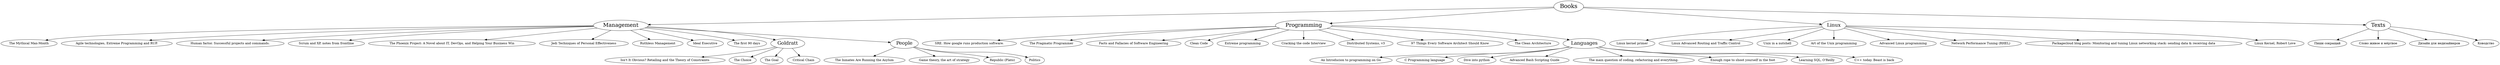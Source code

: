 digraph G {

	Books [fontsize=26];
		Management [fontsize=24];
		Books -> Management
			Management -> "The Mythical Man-Month"
			Management -> "Agile technologies, Extreme Programming and RUP."
			Management -> "Human factor. Successful projects and commands."
			Management -> "Scrum and XP, notes from frontline"
			Management -> "The Phoenix Project: A Novel about IT, DevOps, and Helping Your Business Win"
			Management -> "Jedi Techniques of Personal Effectiveness"
			Management -> "Ruthless Management"
			Management -> "Ideal Executive"
			Management -> "The first 90 days"

			Goldratt [fontsize=22];
			Management -> Goldratt
				Goldratt -> "Isn't It Obvious? Retailing and the Theory of Constraints"
				Goldratt -> "The Choice"
				Goldratt -> "The Goal"
				Goldratt -> "Critical Chain"

			People [fontsize=22];
			Management -> People
				People -> "The Inmates Are Running the Asylum"
				People -> "Game theory, the art of strategy"
				People -> "Republic (Plato)"
				People -> "Politics"

	Programming [fontsize=24];
	Books -> Programming
		Programming -> "SRE. How google runs production software."
		Programming -> "The Pragmatic Programmer"
		Programming -> "Facts and Fallacies of Software Engineering"
		Programming -> "Clean Code"
		Programming -> "Extreme programming"
		Programming -> "Cracking the code Interview"
		Programming -> "Distributed Systems, v3"
		Programming -> "97 Things Every Software Architect Should Know"
		Programming -> "The Clean Architecture"

		Languages [fontsize=22];
		Programming -> Languages
			Languages -> "An Introducion to programming on Go"
			Languages -> "C Programming language"
			Languages -> "Dive into python"
			Languages -> "Advanced Bash Scripting Guide"
			Languages -> "The main question of coding, refactoring and everything."
			Languages -> "Enough rope to shoot yourself in the foot"
			Languages -> "Learning SQL, O'Reilly"
			Languages -> "C++ today. Beast is back"

	Linux [fontsize=22]
	Books -> Linux
		Linux -> "Linux kernel primer"
		Linux -> "Linux Advanced Routing and Traffic Control"
		Linux -> "Unix in a nutshell"
		Linux -> "Art of the Unix programming"
		Linux -> "Advanced Linux programming"
		Linux -> "Network Performance Tuning (RHEL)"
		Linux -> "Packagecloud blog posts: Monitoring and tuning Linux networking stack: sending data & receiving data"
		Linux -> "Linux Kernel, Robert Love"

	Texts [fontsize=24]
	Books -> Texts;
		Texts -> "Пиши сокращай"
		Texts -> "Слово живое и мёртвое"
		Texts -> "Дизайн для недизайнеров"
		Texts -> "Ководство"
}
